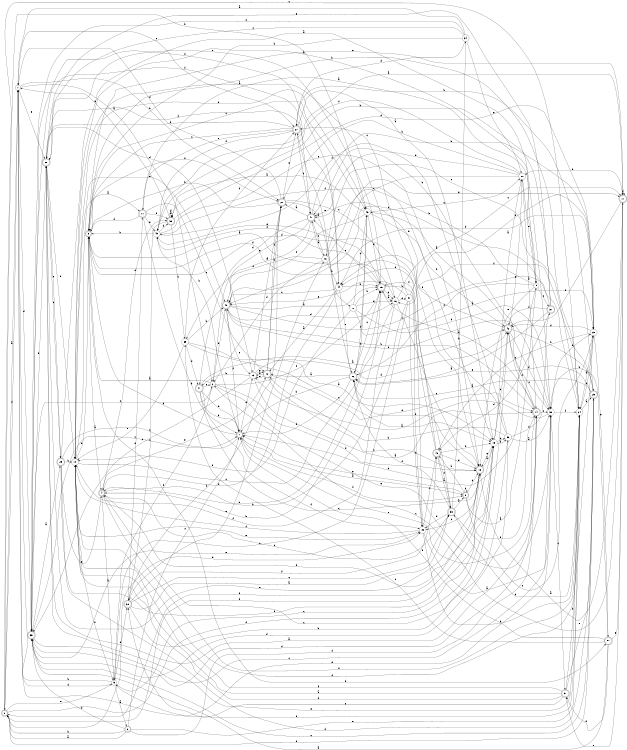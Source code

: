 digraph n42_3 {
__start0 [label="" shape="none"];

rankdir=LR;
size="8,5";

s0 [style="rounded,filled", color="black", fillcolor="white" shape="doublecircle", label="0"];
s1 [style="filled", color="black", fillcolor="white" shape="circle", label="1"];
s2 [style="filled", color="black", fillcolor="white" shape="circle", label="2"];
s3 [style="rounded,filled", color="black", fillcolor="white" shape="doublecircle", label="3"];
s4 [style="rounded,filled", color="black", fillcolor="white" shape="doublecircle", label="4"];
s5 [style="filled", color="black", fillcolor="white" shape="circle", label="5"];
s6 [style="rounded,filled", color="black", fillcolor="white" shape="doublecircle", label="6"];
s7 [style="rounded,filled", color="black", fillcolor="white" shape="doublecircle", label="7"];
s8 [style="rounded,filled", color="black", fillcolor="white" shape="doublecircle", label="8"];
s9 [style="filled", color="black", fillcolor="white" shape="circle", label="9"];
s10 [style="filled", color="black", fillcolor="white" shape="circle", label="10"];
s11 [style="rounded,filled", color="black", fillcolor="white" shape="doublecircle", label="11"];
s12 [style="rounded,filled", color="black", fillcolor="white" shape="doublecircle", label="12"];
s13 [style="filled", color="black", fillcolor="white" shape="circle", label="13"];
s14 [style="rounded,filled", color="black", fillcolor="white" shape="doublecircle", label="14"];
s15 [style="rounded,filled", color="black", fillcolor="white" shape="doublecircle", label="15"];
s16 [style="filled", color="black", fillcolor="white" shape="circle", label="16"];
s17 [style="rounded,filled", color="black", fillcolor="white" shape="doublecircle", label="17"];
s18 [style="rounded,filled", color="black", fillcolor="white" shape="doublecircle", label="18"];
s19 [style="filled", color="black", fillcolor="white" shape="circle", label="19"];
s20 [style="filled", color="black", fillcolor="white" shape="circle", label="20"];
s21 [style="rounded,filled", color="black", fillcolor="white" shape="doublecircle", label="21"];
s22 [style="filled", color="black", fillcolor="white" shape="circle", label="22"];
s23 [style="filled", color="black", fillcolor="white" shape="circle", label="23"];
s24 [style="filled", color="black", fillcolor="white" shape="circle", label="24"];
s25 [style="rounded,filled", color="black", fillcolor="white" shape="doublecircle", label="25"];
s26 [style="rounded,filled", color="black", fillcolor="white" shape="doublecircle", label="26"];
s27 [style="rounded,filled", color="black", fillcolor="white" shape="doublecircle", label="27"];
s28 [style="rounded,filled", color="black", fillcolor="white" shape="doublecircle", label="28"];
s29 [style="rounded,filled", color="black", fillcolor="white" shape="doublecircle", label="29"];
s30 [style="filled", color="black", fillcolor="white" shape="circle", label="30"];
s31 [style="rounded,filled", color="black", fillcolor="white" shape="doublecircle", label="31"];
s32 [style="rounded,filled", color="black", fillcolor="white" shape="doublecircle", label="32"];
s33 [style="rounded,filled", color="black", fillcolor="white" shape="doublecircle", label="33"];
s34 [style="filled", color="black", fillcolor="white" shape="circle", label="34"];
s35 [style="rounded,filled", color="black", fillcolor="white" shape="doublecircle", label="35"];
s36 [style="filled", color="black", fillcolor="white" shape="circle", label="36"];
s37 [style="rounded,filled", color="black", fillcolor="white" shape="doublecircle", label="37"];
s38 [style="rounded,filled", color="black", fillcolor="white" shape="doublecircle", label="38"];
s39 [style="filled", color="black", fillcolor="white" shape="circle", label="39"];
s40 [style="rounded,filled", color="black", fillcolor="white" shape="doublecircle", label="40"];
s41 [style="rounded,filled", color="black", fillcolor="white" shape="doublecircle", label="41"];
s42 [style="rounded,filled", color="black", fillcolor="white" shape="doublecircle", label="42"];
s43 [style="filled", color="black", fillcolor="white" shape="circle", label="43"];
s44 [style="filled", color="black", fillcolor="white" shape="circle", label="44"];
s45 [style="filled", color="black", fillcolor="white" shape="circle", label="45"];
s46 [style="rounded,filled", color="black", fillcolor="white" shape="doublecircle", label="46"];
s47 [style="rounded,filled", color="black", fillcolor="white" shape="doublecircle", label="47"];
s48 [style="filled", color="black", fillcolor="white" shape="circle", label="48"];
s49 [style="filled", color="black", fillcolor="white" shape="circle", label="49"];
s50 [style="rounded,filled", color="black", fillcolor="white" shape="doublecircle", label="50"];
s51 [style="filled", color="black", fillcolor="white" shape="circle", label="51"];
s0 -> s1 [label="a"];
s0 -> s43 [label="b"];
s0 -> s24 [label="c"];
s0 -> s45 [label="d"];
s0 -> s5 [label="e"];
s0 -> s19 [label="f"];
s1 -> s2 [label="a"];
s1 -> s21 [label="b"];
s1 -> s27 [label="c"];
s1 -> s35 [label="d"];
s1 -> s28 [label="e"];
s1 -> s0 [label="f"];
s2 -> s3 [label="a"];
s2 -> s40 [label="b"];
s2 -> s35 [label="c"];
s2 -> s18 [label="d"];
s2 -> s30 [label="e"];
s2 -> s15 [label="f"];
s3 -> s4 [label="a"];
s3 -> s50 [label="b"];
s3 -> s43 [label="c"];
s3 -> s18 [label="d"];
s3 -> s17 [label="e"];
s3 -> s21 [label="f"];
s4 -> s5 [label="a"];
s4 -> s15 [label="b"];
s4 -> s33 [label="c"];
s4 -> s38 [label="d"];
s4 -> s12 [label="e"];
s4 -> s24 [label="f"];
s5 -> s6 [label="a"];
s5 -> s1 [label="b"];
s5 -> s19 [label="c"];
s5 -> s1 [label="d"];
s5 -> s32 [label="e"];
s5 -> s2 [label="f"];
s6 -> s0 [label="a"];
s6 -> s0 [label="b"];
s6 -> s7 [label="c"];
s6 -> s35 [label="d"];
s6 -> s24 [label="e"];
s6 -> s14 [label="f"];
s7 -> s8 [label="a"];
s7 -> s49 [label="b"];
s7 -> s35 [label="c"];
s7 -> s3 [label="d"];
s7 -> s13 [label="e"];
s7 -> s8 [label="f"];
s8 -> s9 [label="a"];
s8 -> s46 [label="b"];
s8 -> s8 [label="c"];
s8 -> s18 [label="d"];
s8 -> s7 [label="e"];
s8 -> s14 [label="f"];
s9 -> s10 [label="a"];
s9 -> s48 [label="b"];
s9 -> s37 [label="c"];
s9 -> s7 [label="d"];
s9 -> s18 [label="e"];
s9 -> s26 [label="f"];
s10 -> s11 [label="a"];
s10 -> s43 [label="b"];
s10 -> s15 [label="c"];
s10 -> s3 [label="d"];
s10 -> s40 [label="e"];
s10 -> s5 [label="f"];
s11 -> s9 [label="a"];
s11 -> s7 [label="b"];
s11 -> s12 [label="c"];
s11 -> s3 [label="d"];
s11 -> s49 [label="e"];
s11 -> s38 [label="f"];
s12 -> s13 [label="a"];
s12 -> s21 [label="b"];
s12 -> s18 [label="c"];
s12 -> s14 [label="d"];
s12 -> s13 [label="e"];
s12 -> s21 [label="f"];
s13 -> s14 [label="a"];
s13 -> s41 [label="b"];
s13 -> s35 [label="c"];
s13 -> s42 [label="d"];
s13 -> s12 [label="e"];
s13 -> s21 [label="f"];
s14 -> s15 [label="a"];
s14 -> s47 [label="b"];
s14 -> s30 [label="c"];
s14 -> s35 [label="d"];
s14 -> s7 [label="e"];
s14 -> s42 [label="f"];
s15 -> s16 [label="a"];
s15 -> s45 [label="b"];
s15 -> s47 [label="c"];
s15 -> s16 [label="d"];
s15 -> s28 [label="e"];
s15 -> s49 [label="f"];
s16 -> s3 [label="a"];
s16 -> s4 [label="b"];
s16 -> s17 [label="c"];
s16 -> s51 [label="d"];
s16 -> s18 [label="e"];
s16 -> s10 [label="f"];
s17 -> s18 [label="a"];
s17 -> s20 [label="b"];
s17 -> s2 [label="c"];
s17 -> s17 [label="d"];
s17 -> s31 [label="e"];
s17 -> s42 [label="f"];
s18 -> s19 [label="a"];
s18 -> s26 [label="b"];
s18 -> s45 [label="c"];
s18 -> s0 [label="d"];
s18 -> s28 [label="e"];
s18 -> s0 [label="f"];
s19 -> s20 [label="a"];
s19 -> s36 [label="b"];
s19 -> s42 [label="c"];
s19 -> s4 [label="d"];
s19 -> s18 [label="e"];
s19 -> s36 [label="f"];
s20 -> s14 [label="a"];
s20 -> s21 [label="b"];
s20 -> s40 [label="c"];
s20 -> s47 [label="d"];
s20 -> s9 [label="e"];
s20 -> s49 [label="f"];
s21 -> s22 [label="a"];
s21 -> s3 [label="b"];
s21 -> s16 [label="c"];
s21 -> s1 [label="d"];
s21 -> s27 [label="e"];
s21 -> s32 [label="f"];
s22 -> s23 [label="a"];
s22 -> s15 [label="b"];
s22 -> s43 [label="c"];
s22 -> s30 [label="d"];
s22 -> s16 [label="e"];
s22 -> s10 [label="f"];
s23 -> s24 [label="a"];
s23 -> s44 [label="b"];
s23 -> s46 [label="c"];
s23 -> s42 [label="d"];
s23 -> s50 [label="e"];
s23 -> s10 [label="f"];
s24 -> s25 [label="a"];
s24 -> s3 [label="b"];
s24 -> s23 [label="c"];
s24 -> s33 [label="d"];
s24 -> s28 [label="e"];
s24 -> s1 [label="f"];
s25 -> s26 [label="a"];
s25 -> s27 [label="b"];
s25 -> s35 [label="c"];
s25 -> s0 [label="d"];
s25 -> s26 [label="e"];
s25 -> s16 [label="f"];
s26 -> s12 [label="a"];
s26 -> s7 [label="b"];
s26 -> s15 [label="c"];
s26 -> s7 [label="d"];
s26 -> s27 [label="e"];
s26 -> s43 [label="f"];
s27 -> s19 [label="a"];
s27 -> s28 [label="b"];
s27 -> s3 [label="c"];
s27 -> s49 [label="d"];
s27 -> s11 [label="e"];
s27 -> s47 [label="f"];
s28 -> s14 [label="a"];
s28 -> s10 [label="b"];
s28 -> s29 [label="c"];
s28 -> s13 [label="d"];
s28 -> s29 [label="e"];
s28 -> s47 [label="f"];
s29 -> s30 [label="a"];
s29 -> s10 [label="b"];
s29 -> s7 [label="c"];
s29 -> s25 [label="d"];
s29 -> s4 [label="e"];
s29 -> s19 [label="f"];
s30 -> s13 [label="a"];
s30 -> s23 [label="b"];
s30 -> s31 [label="c"];
s30 -> s40 [label="d"];
s30 -> s5 [label="e"];
s30 -> s24 [label="f"];
s31 -> s10 [label="a"];
s31 -> s24 [label="b"];
s31 -> s32 [label="c"];
s31 -> s10 [label="d"];
s31 -> s25 [label="e"];
s31 -> s10 [label="f"];
s32 -> s33 [label="a"];
s32 -> s42 [label="b"];
s32 -> s33 [label="c"];
s32 -> s11 [label="d"];
s32 -> s48 [label="e"];
s32 -> s46 [label="f"];
s33 -> s8 [label="a"];
s33 -> s34 [label="b"];
s33 -> s23 [label="c"];
s33 -> s45 [label="d"];
s33 -> s44 [label="e"];
s33 -> s26 [label="f"];
s34 -> s1 [label="a"];
s34 -> s3 [label="b"];
s34 -> s28 [label="c"];
s34 -> s27 [label="d"];
s34 -> s20 [label="e"];
s34 -> s35 [label="f"];
s35 -> s29 [label="a"];
s35 -> s28 [label="b"];
s35 -> s30 [label="c"];
s35 -> s36 [label="d"];
s35 -> s45 [label="e"];
s35 -> s44 [label="f"];
s36 -> s30 [label="a"];
s36 -> s12 [label="b"];
s36 -> s4 [label="c"];
s36 -> s37 [label="d"];
s36 -> s47 [label="e"];
s36 -> s49 [label="f"];
s37 -> s26 [label="a"];
s37 -> s38 [label="b"];
s37 -> s40 [label="c"];
s37 -> s46 [label="d"];
s37 -> s28 [label="e"];
s37 -> s42 [label="f"];
s38 -> s38 [label="a"];
s38 -> s39 [label="b"];
s38 -> s32 [label="c"];
s38 -> s23 [label="d"];
s38 -> s1 [label="e"];
s38 -> s38 [label="f"];
s39 -> s19 [label="a"];
s39 -> s40 [label="b"];
s39 -> s19 [label="c"];
s39 -> s41 [label="d"];
s39 -> s10 [label="e"];
s39 -> s27 [label="f"];
s40 -> s15 [label="a"];
s40 -> s14 [label="b"];
s40 -> s24 [label="c"];
s40 -> s16 [label="d"];
s40 -> s13 [label="e"];
s40 -> s7 [label="f"];
s41 -> s42 [label="a"];
s41 -> s7 [label="b"];
s41 -> s18 [label="c"];
s41 -> s7 [label="d"];
s41 -> s2 [label="e"];
s41 -> s45 [label="f"];
s42 -> s43 [label="a"];
s42 -> s25 [label="b"];
s42 -> s30 [label="c"];
s42 -> s30 [label="d"];
s42 -> s20 [label="e"];
s42 -> s44 [label="f"];
s43 -> s38 [label="a"];
s43 -> s42 [label="b"];
s43 -> s20 [label="c"];
s43 -> s26 [label="d"];
s43 -> s15 [label="e"];
s43 -> s40 [label="f"];
s44 -> s12 [label="a"];
s44 -> s15 [label="b"];
s44 -> s40 [label="c"];
s44 -> s4 [label="d"];
s44 -> s26 [label="e"];
s44 -> s35 [label="f"];
s45 -> s30 [label="a"];
s45 -> s24 [label="b"];
s45 -> s46 [label="c"];
s45 -> s3 [label="d"];
s45 -> s10 [label="e"];
s45 -> s10 [label="f"];
s46 -> s33 [label="a"];
s46 -> s19 [label="b"];
s46 -> s27 [label="c"];
s46 -> s33 [label="d"];
s46 -> s18 [label="e"];
s46 -> s15 [label="f"];
s47 -> s21 [label="a"];
s47 -> s23 [label="b"];
s47 -> s48 [label="c"];
s47 -> s41 [label="d"];
s47 -> s2 [label="e"];
s47 -> s40 [label="f"];
s48 -> s47 [label="a"];
s48 -> s44 [label="b"];
s48 -> s24 [label="c"];
s48 -> s2 [label="d"];
s48 -> s23 [label="e"];
s48 -> s39 [label="f"];
s49 -> s17 [label="a"];
s49 -> s3 [label="b"];
s49 -> s18 [label="c"];
s49 -> s38 [label="d"];
s49 -> s15 [label="e"];
s49 -> s19 [label="f"];
s50 -> s35 [label="a"];
s50 -> s30 [label="b"];
s50 -> s39 [label="c"];
s50 -> s31 [label="d"];
s50 -> s17 [label="e"];
s50 -> s7 [label="f"];
s51 -> s10 [label="a"];
s51 -> s4 [label="b"];
s51 -> s5 [label="c"];
s51 -> s45 [label="d"];
s51 -> s40 [label="e"];
s51 -> s17 [label="f"];

}